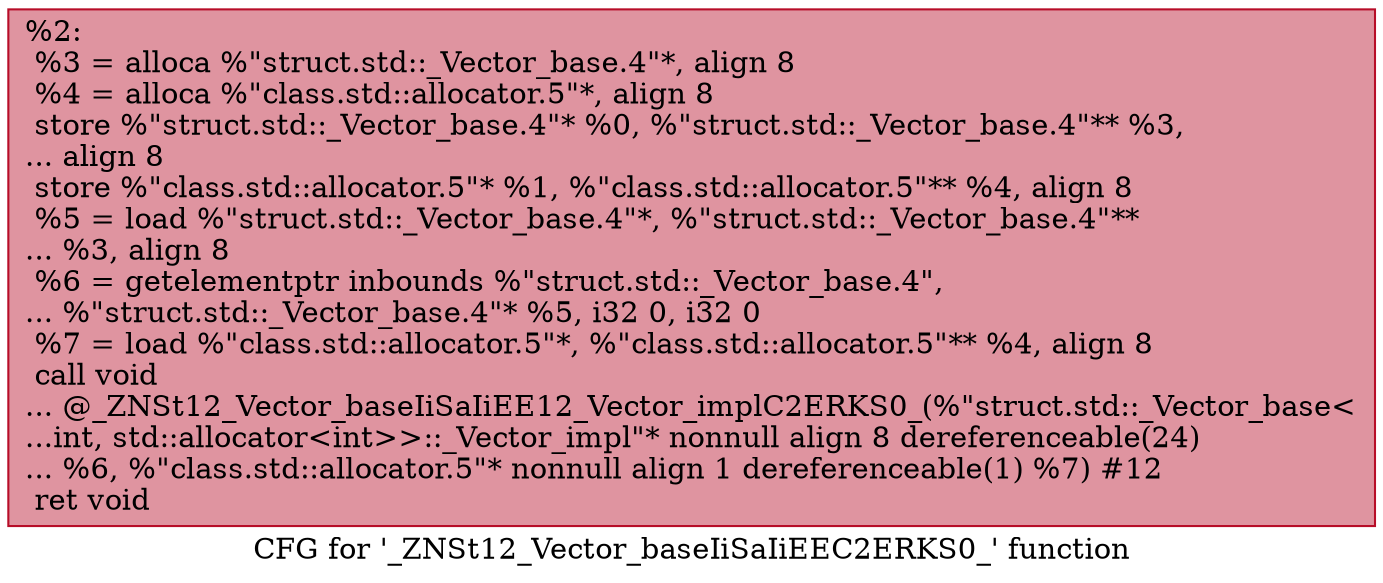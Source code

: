 digraph "CFG for '_ZNSt12_Vector_baseIiSaIiEEC2ERKS0_' function" {
	label="CFG for '_ZNSt12_Vector_baseIiSaIiEEC2ERKS0_' function";

	Node0x5604d289a840 [shape=record,color="#b70d28ff", style=filled, fillcolor="#b70d2870",label="{%2:\l  %3 = alloca %\"struct.std::_Vector_base.4\"*, align 8\l  %4 = alloca %\"class.std::allocator.5\"*, align 8\l  store %\"struct.std::_Vector_base.4\"* %0, %\"struct.std::_Vector_base.4\"** %3,\l... align 8\l  store %\"class.std::allocator.5\"* %1, %\"class.std::allocator.5\"** %4, align 8\l  %5 = load %\"struct.std::_Vector_base.4\"*, %\"struct.std::_Vector_base.4\"**\l... %3, align 8\l  %6 = getelementptr inbounds %\"struct.std::_Vector_base.4\",\l... %\"struct.std::_Vector_base.4\"* %5, i32 0, i32 0\l  %7 = load %\"class.std::allocator.5\"*, %\"class.std::allocator.5\"** %4, align 8\l  call void\l... @_ZNSt12_Vector_baseIiSaIiEE12_Vector_implC2ERKS0_(%\"struct.std::_Vector_base\<\l...int, std::allocator\<int\>\>::_Vector_impl\"* nonnull align 8 dereferenceable(24)\l... %6, %\"class.std::allocator.5\"* nonnull align 1 dereferenceable(1) %7) #12\l  ret void\l}"];
}
